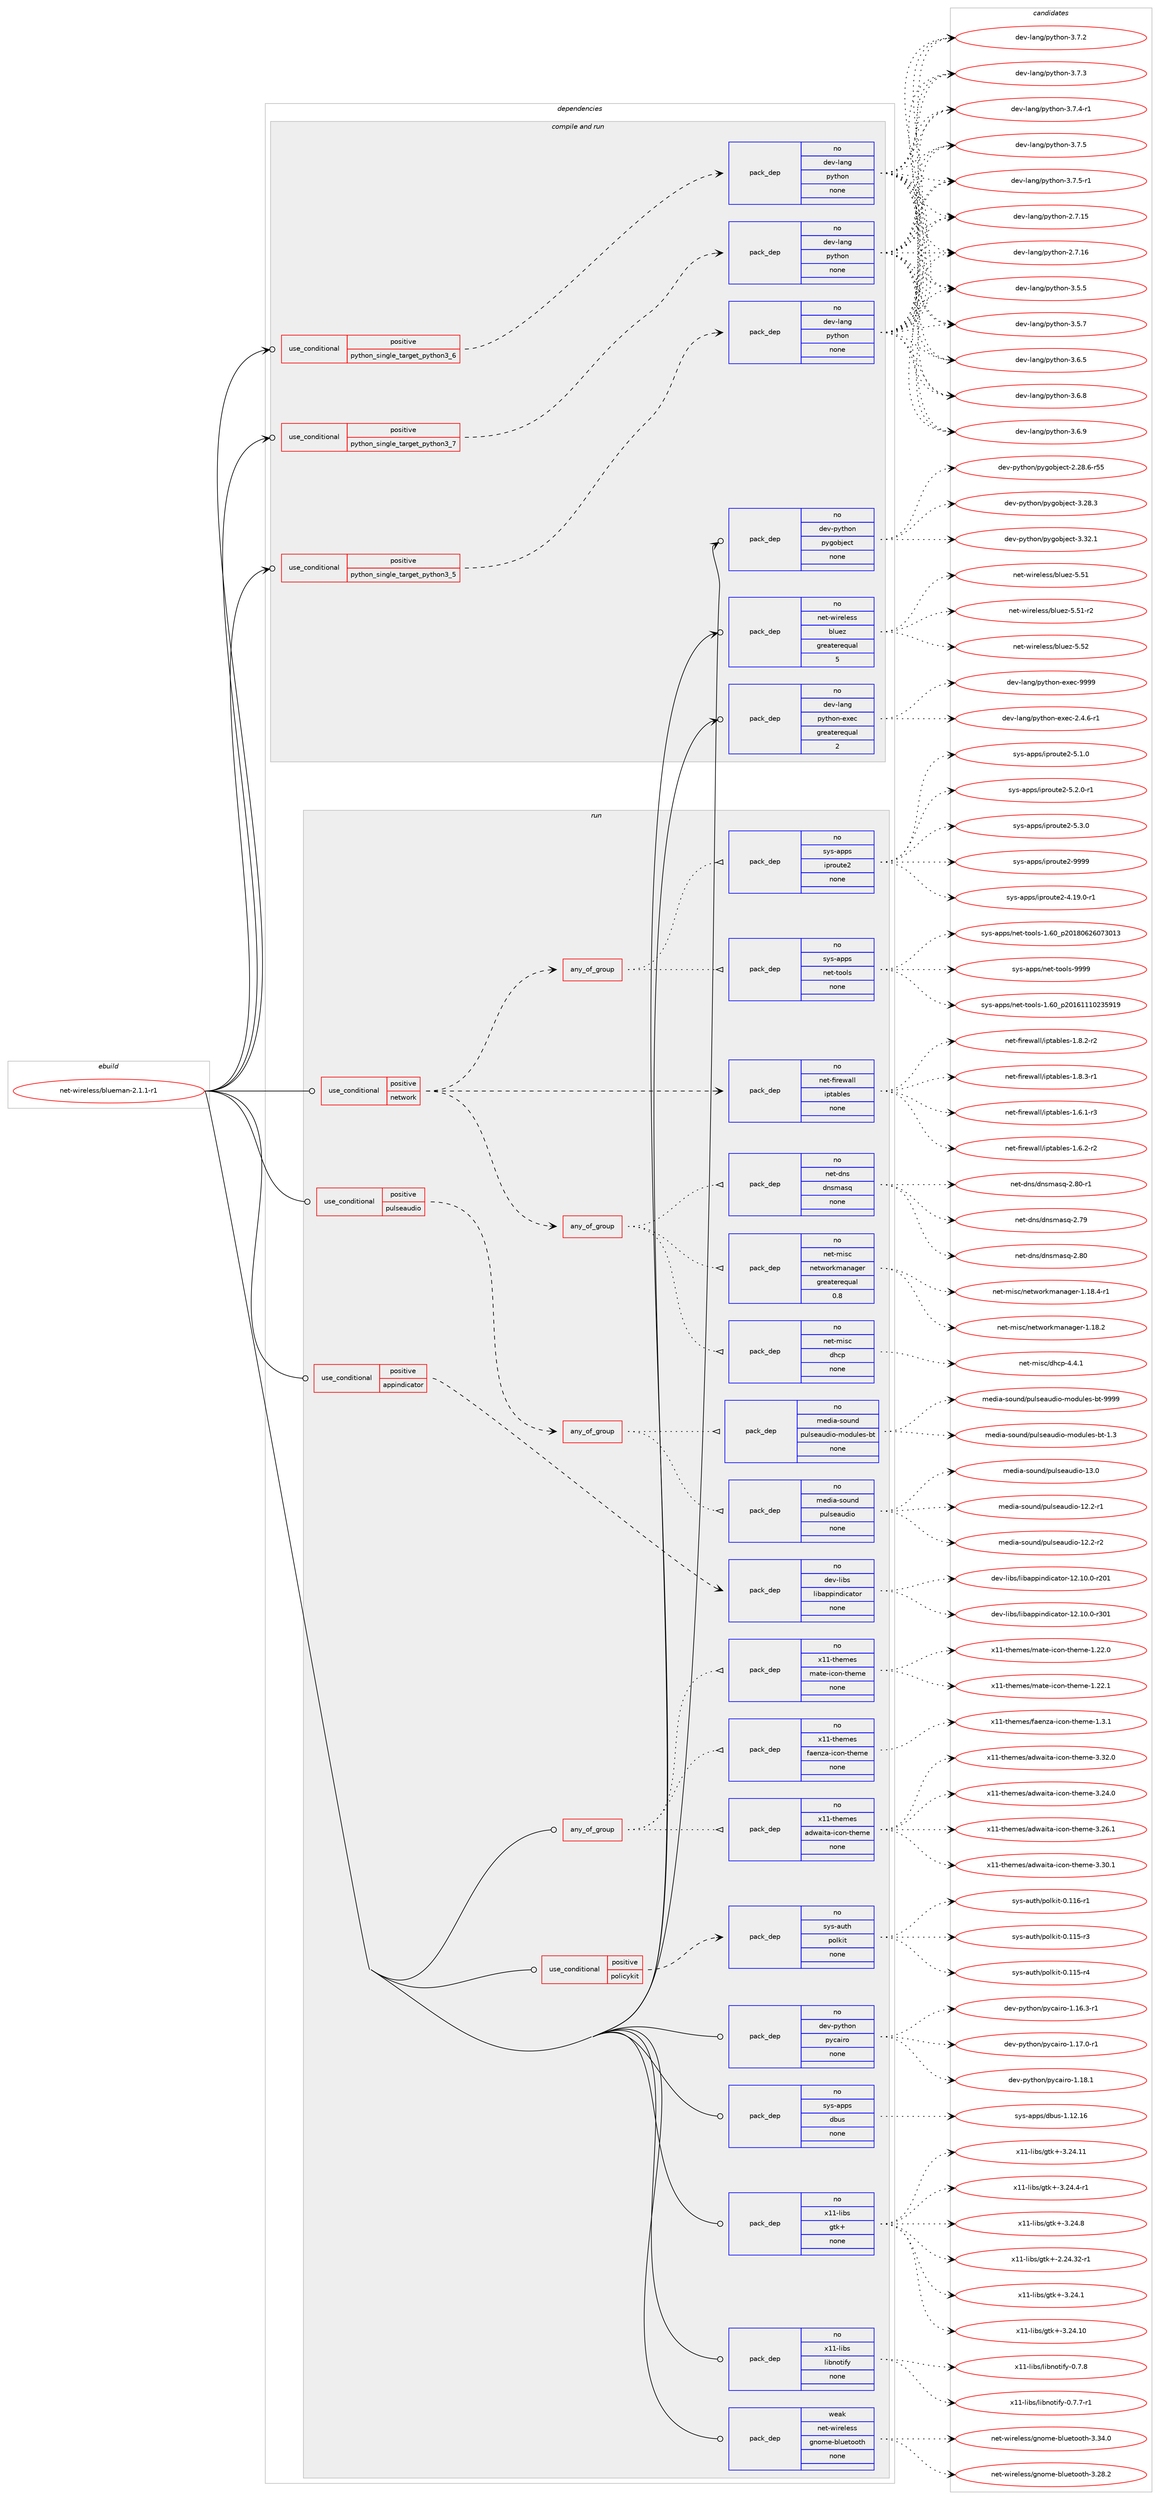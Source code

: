 digraph prolog {

# *************
# Graph options
# *************

newrank=true;
concentrate=true;
compound=true;
graph [rankdir=LR,fontname=Helvetica,fontsize=10,ranksep=1.5];#, ranksep=2.5, nodesep=0.2];
edge  [arrowhead=vee];
node  [fontname=Helvetica,fontsize=10];

# **********
# The ebuild
# **********

subgraph cluster_leftcol {
color=gray;
rank=same;
label=<<i>ebuild</i>>;
id [label="net-wireless/blueman-2.1.1-r1", color=red, width=4, href="../net-wireless/blueman-2.1.1-r1.svg"];
}

# ****************
# The dependencies
# ****************

subgraph cluster_midcol {
color=gray;
label=<<i>dependencies</i>>;
subgraph cluster_compile {
fillcolor="#eeeeee";
style=filled;
label=<<i>compile</i>>;
}
subgraph cluster_compileandrun {
fillcolor="#eeeeee";
style=filled;
label=<<i>compile and run</i>>;
subgraph cond205805 {
dependency843778 [label=<<TABLE BORDER="0" CELLBORDER="1" CELLSPACING="0" CELLPADDING="4"><TR><TD ROWSPAN="3" CELLPADDING="10">use_conditional</TD></TR><TR><TD>positive</TD></TR><TR><TD>python_single_target_python3_5</TD></TR></TABLE>>, shape=none, color=red];
subgraph pack623075 {
dependency843779 [label=<<TABLE BORDER="0" CELLBORDER="1" CELLSPACING="0" CELLPADDING="4" WIDTH="220"><TR><TD ROWSPAN="6" CELLPADDING="30">pack_dep</TD></TR><TR><TD WIDTH="110">no</TD></TR><TR><TD>dev-lang</TD></TR><TR><TD>python</TD></TR><TR><TD>none</TD></TR><TR><TD></TD></TR></TABLE>>, shape=none, color=blue];
}
dependency843778:e -> dependency843779:w [weight=20,style="dashed",arrowhead="vee"];
}
id:e -> dependency843778:w [weight=20,style="solid",arrowhead="odotvee"];
subgraph cond205806 {
dependency843780 [label=<<TABLE BORDER="0" CELLBORDER="1" CELLSPACING="0" CELLPADDING="4"><TR><TD ROWSPAN="3" CELLPADDING="10">use_conditional</TD></TR><TR><TD>positive</TD></TR><TR><TD>python_single_target_python3_6</TD></TR></TABLE>>, shape=none, color=red];
subgraph pack623076 {
dependency843781 [label=<<TABLE BORDER="0" CELLBORDER="1" CELLSPACING="0" CELLPADDING="4" WIDTH="220"><TR><TD ROWSPAN="6" CELLPADDING="30">pack_dep</TD></TR><TR><TD WIDTH="110">no</TD></TR><TR><TD>dev-lang</TD></TR><TR><TD>python</TD></TR><TR><TD>none</TD></TR><TR><TD></TD></TR></TABLE>>, shape=none, color=blue];
}
dependency843780:e -> dependency843781:w [weight=20,style="dashed",arrowhead="vee"];
}
id:e -> dependency843780:w [weight=20,style="solid",arrowhead="odotvee"];
subgraph cond205807 {
dependency843782 [label=<<TABLE BORDER="0" CELLBORDER="1" CELLSPACING="0" CELLPADDING="4"><TR><TD ROWSPAN="3" CELLPADDING="10">use_conditional</TD></TR><TR><TD>positive</TD></TR><TR><TD>python_single_target_python3_7</TD></TR></TABLE>>, shape=none, color=red];
subgraph pack623077 {
dependency843783 [label=<<TABLE BORDER="0" CELLBORDER="1" CELLSPACING="0" CELLPADDING="4" WIDTH="220"><TR><TD ROWSPAN="6" CELLPADDING="30">pack_dep</TD></TR><TR><TD WIDTH="110">no</TD></TR><TR><TD>dev-lang</TD></TR><TR><TD>python</TD></TR><TR><TD>none</TD></TR><TR><TD></TD></TR></TABLE>>, shape=none, color=blue];
}
dependency843782:e -> dependency843783:w [weight=20,style="dashed",arrowhead="vee"];
}
id:e -> dependency843782:w [weight=20,style="solid",arrowhead="odotvee"];
subgraph pack623078 {
dependency843784 [label=<<TABLE BORDER="0" CELLBORDER="1" CELLSPACING="0" CELLPADDING="4" WIDTH="220"><TR><TD ROWSPAN="6" CELLPADDING="30">pack_dep</TD></TR><TR><TD WIDTH="110">no</TD></TR><TR><TD>dev-lang</TD></TR><TR><TD>python-exec</TD></TR><TR><TD>greaterequal</TD></TR><TR><TD>2</TD></TR></TABLE>>, shape=none, color=blue];
}
id:e -> dependency843784:w [weight=20,style="solid",arrowhead="odotvee"];
subgraph pack623079 {
dependency843785 [label=<<TABLE BORDER="0" CELLBORDER="1" CELLSPACING="0" CELLPADDING="4" WIDTH="220"><TR><TD ROWSPAN="6" CELLPADDING="30">pack_dep</TD></TR><TR><TD WIDTH="110">no</TD></TR><TR><TD>dev-python</TD></TR><TR><TD>pygobject</TD></TR><TR><TD>none</TD></TR><TR><TD></TD></TR></TABLE>>, shape=none, color=blue];
}
id:e -> dependency843785:w [weight=20,style="solid",arrowhead="odotvee"];
subgraph pack623080 {
dependency843786 [label=<<TABLE BORDER="0" CELLBORDER="1" CELLSPACING="0" CELLPADDING="4" WIDTH="220"><TR><TD ROWSPAN="6" CELLPADDING="30">pack_dep</TD></TR><TR><TD WIDTH="110">no</TD></TR><TR><TD>net-wireless</TD></TR><TR><TD>bluez</TD></TR><TR><TD>greaterequal</TD></TR><TR><TD>5</TD></TR></TABLE>>, shape=none, color=blue];
}
id:e -> dependency843786:w [weight=20,style="solid",arrowhead="odotvee"];
}
subgraph cluster_run {
fillcolor="#eeeeee";
style=filled;
label=<<i>run</i>>;
subgraph any14396 {
dependency843787 [label=<<TABLE BORDER="0" CELLBORDER="1" CELLSPACING="0" CELLPADDING="4"><TR><TD CELLPADDING="10">any_of_group</TD></TR></TABLE>>, shape=none, color=red];subgraph pack623081 {
dependency843788 [label=<<TABLE BORDER="0" CELLBORDER="1" CELLSPACING="0" CELLPADDING="4" WIDTH="220"><TR><TD ROWSPAN="6" CELLPADDING="30">pack_dep</TD></TR><TR><TD WIDTH="110">no</TD></TR><TR><TD>x11-themes</TD></TR><TR><TD>adwaita-icon-theme</TD></TR><TR><TD>none</TD></TR><TR><TD></TD></TR></TABLE>>, shape=none, color=blue];
}
dependency843787:e -> dependency843788:w [weight=20,style="dotted",arrowhead="oinv"];
subgraph pack623082 {
dependency843789 [label=<<TABLE BORDER="0" CELLBORDER="1" CELLSPACING="0" CELLPADDING="4" WIDTH="220"><TR><TD ROWSPAN="6" CELLPADDING="30">pack_dep</TD></TR><TR><TD WIDTH="110">no</TD></TR><TR><TD>x11-themes</TD></TR><TR><TD>faenza-icon-theme</TD></TR><TR><TD>none</TD></TR><TR><TD></TD></TR></TABLE>>, shape=none, color=blue];
}
dependency843787:e -> dependency843789:w [weight=20,style="dotted",arrowhead="oinv"];
subgraph pack623083 {
dependency843790 [label=<<TABLE BORDER="0" CELLBORDER="1" CELLSPACING="0" CELLPADDING="4" WIDTH="220"><TR><TD ROWSPAN="6" CELLPADDING="30">pack_dep</TD></TR><TR><TD WIDTH="110">no</TD></TR><TR><TD>x11-themes</TD></TR><TR><TD>mate-icon-theme</TD></TR><TR><TD>none</TD></TR><TR><TD></TD></TR></TABLE>>, shape=none, color=blue];
}
dependency843787:e -> dependency843790:w [weight=20,style="dotted",arrowhead="oinv"];
}
id:e -> dependency843787:w [weight=20,style="solid",arrowhead="odot"];
subgraph cond205808 {
dependency843791 [label=<<TABLE BORDER="0" CELLBORDER="1" CELLSPACING="0" CELLPADDING="4"><TR><TD ROWSPAN="3" CELLPADDING="10">use_conditional</TD></TR><TR><TD>positive</TD></TR><TR><TD>appindicator</TD></TR></TABLE>>, shape=none, color=red];
subgraph pack623084 {
dependency843792 [label=<<TABLE BORDER="0" CELLBORDER="1" CELLSPACING="0" CELLPADDING="4" WIDTH="220"><TR><TD ROWSPAN="6" CELLPADDING="30">pack_dep</TD></TR><TR><TD WIDTH="110">no</TD></TR><TR><TD>dev-libs</TD></TR><TR><TD>libappindicator</TD></TR><TR><TD>none</TD></TR><TR><TD></TD></TR></TABLE>>, shape=none, color=blue];
}
dependency843791:e -> dependency843792:w [weight=20,style="dashed",arrowhead="vee"];
}
id:e -> dependency843791:w [weight=20,style="solid",arrowhead="odot"];
subgraph cond205809 {
dependency843793 [label=<<TABLE BORDER="0" CELLBORDER="1" CELLSPACING="0" CELLPADDING="4"><TR><TD ROWSPAN="3" CELLPADDING="10">use_conditional</TD></TR><TR><TD>positive</TD></TR><TR><TD>network</TD></TR></TABLE>>, shape=none, color=red];
subgraph pack623085 {
dependency843794 [label=<<TABLE BORDER="0" CELLBORDER="1" CELLSPACING="0" CELLPADDING="4" WIDTH="220"><TR><TD ROWSPAN="6" CELLPADDING="30">pack_dep</TD></TR><TR><TD WIDTH="110">no</TD></TR><TR><TD>net-firewall</TD></TR><TR><TD>iptables</TD></TR><TR><TD>none</TD></TR><TR><TD></TD></TR></TABLE>>, shape=none, color=blue];
}
dependency843793:e -> dependency843794:w [weight=20,style="dashed",arrowhead="vee"];
subgraph any14397 {
dependency843795 [label=<<TABLE BORDER="0" CELLBORDER="1" CELLSPACING="0" CELLPADDING="4"><TR><TD CELLPADDING="10">any_of_group</TD></TR></TABLE>>, shape=none, color=red];subgraph pack623086 {
dependency843796 [label=<<TABLE BORDER="0" CELLBORDER="1" CELLSPACING="0" CELLPADDING="4" WIDTH="220"><TR><TD ROWSPAN="6" CELLPADDING="30">pack_dep</TD></TR><TR><TD WIDTH="110">no</TD></TR><TR><TD>sys-apps</TD></TR><TR><TD>net-tools</TD></TR><TR><TD>none</TD></TR><TR><TD></TD></TR></TABLE>>, shape=none, color=blue];
}
dependency843795:e -> dependency843796:w [weight=20,style="dotted",arrowhead="oinv"];
subgraph pack623087 {
dependency843797 [label=<<TABLE BORDER="0" CELLBORDER="1" CELLSPACING="0" CELLPADDING="4" WIDTH="220"><TR><TD ROWSPAN="6" CELLPADDING="30">pack_dep</TD></TR><TR><TD WIDTH="110">no</TD></TR><TR><TD>sys-apps</TD></TR><TR><TD>iproute2</TD></TR><TR><TD>none</TD></TR><TR><TD></TD></TR></TABLE>>, shape=none, color=blue];
}
dependency843795:e -> dependency843797:w [weight=20,style="dotted",arrowhead="oinv"];
}
dependency843793:e -> dependency843795:w [weight=20,style="dashed",arrowhead="vee"];
subgraph any14398 {
dependency843798 [label=<<TABLE BORDER="0" CELLBORDER="1" CELLSPACING="0" CELLPADDING="4"><TR><TD CELLPADDING="10">any_of_group</TD></TR></TABLE>>, shape=none, color=red];subgraph pack623088 {
dependency843799 [label=<<TABLE BORDER="0" CELLBORDER="1" CELLSPACING="0" CELLPADDING="4" WIDTH="220"><TR><TD ROWSPAN="6" CELLPADDING="30">pack_dep</TD></TR><TR><TD WIDTH="110">no</TD></TR><TR><TD>net-dns</TD></TR><TR><TD>dnsmasq</TD></TR><TR><TD>none</TD></TR><TR><TD></TD></TR></TABLE>>, shape=none, color=blue];
}
dependency843798:e -> dependency843799:w [weight=20,style="dotted",arrowhead="oinv"];
subgraph pack623089 {
dependency843800 [label=<<TABLE BORDER="0" CELLBORDER="1" CELLSPACING="0" CELLPADDING="4" WIDTH="220"><TR><TD ROWSPAN="6" CELLPADDING="30">pack_dep</TD></TR><TR><TD WIDTH="110">no</TD></TR><TR><TD>net-misc</TD></TR><TR><TD>dhcp</TD></TR><TR><TD>none</TD></TR><TR><TD></TD></TR></TABLE>>, shape=none, color=blue];
}
dependency843798:e -> dependency843800:w [weight=20,style="dotted",arrowhead="oinv"];
subgraph pack623090 {
dependency843801 [label=<<TABLE BORDER="0" CELLBORDER="1" CELLSPACING="0" CELLPADDING="4" WIDTH="220"><TR><TD ROWSPAN="6" CELLPADDING="30">pack_dep</TD></TR><TR><TD WIDTH="110">no</TD></TR><TR><TD>net-misc</TD></TR><TR><TD>networkmanager</TD></TR><TR><TD>greaterequal</TD></TR><TR><TD>0.8</TD></TR></TABLE>>, shape=none, color=blue];
}
dependency843798:e -> dependency843801:w [weight=20,style="dotted",arrowhead="oinv"];
}
dependency843793:e -> dependency843798:w [weight=20,style="dashed",arrowhead="vee"];
}
id:e -> dependency843793:w [weight=20,style="solid",arrowhead="odot"];
subgraph cond205810 {
dependency843802 [label=<<TABLE BORDER="0" CELLBORDER="1" CELLSPACING="0" CELLPADDING="4"><TR><TD ROWSPAN="3" CELLPADDING="10">use_conditional</TD></TR><TR><TD>positive</TD></TR><TR><TD>policykit</TD></TR></TABLE>>, shape=none, color=red];
subgraph pack623091 {
dependency843803 [label=<<TABLE BORDER="0" CELLBORDER="1" CELLSPACING="0" CELLPADDING="4" WIDTH="220"><TR><TD ROWSPAN="6" CELLPADDING="30">pack_dep</TD></TR><TR><TD WIDTH="110">no</TD></TR><TR><TD>sys-auth</TD></TR><TR><TD>polkit</TD></TR><TR><TD>none</TD></TR><TR><TD></TD></TR></TABLE>>, shape=none, color=blue];
}
dependency843802:e -> dependency843803:w [weight=20,style="dashed",arrowhead="vee"];
}
id:e -> dependency843802:w [weight=20,style="solid",arrowhead="odot"];
subgraph cond205811 {
dependency843804 [label=<<TABLE BORDER="0" CELLBORDER="1" CELLSPACING="0" CELLPADDING="4"><TR><TD ROWSPAN="3" CELLPADDING="10">use_conditional</TD></TR><TR><TD>positive</TD></TR><TR><TD>pulseaudio</TD></TR></TABLE>>, shape=none, color=red];
subgraph any14399 {
dependency843805 [label=<<TABLE BORDER="0" CELLBORDER="1" CELLSPACING="0" CELLPADDING="4"><TR><TD CELLPADDING="10">any_of_group</TD></TR></TABLE>>, shape=none, color=red];subgraph pack623092 {
dependency843806 [label=<<TABLE BORDER="0" CELLBORDER="1" CELLSPACING="0" CELLPADDING="4" WIDTH="220"><TR><TD ROWSPAN="6" CELLPADDING="30">pack_dep</TD></TR><TR><TD WIDTH="110">no</TD></TR><TR><TD>media-sound</TD></TR><TR><TD>pulseaudio</TD></TR><TR><TD>none</TD></TR><TR><TD></TD></TR></TABLE>>, shape=none, color=blue];
}
dependency843805:e -> dependency843806:w [weight=20,style="dotted",arrowhead="oinv"];
subgraph pack623093 {
dependency843807 [label=<<TABLE BORDER="0" CELLBORDER="1" CELLSPACING="0" CELLPADDING="4" WIDTH="220"><TR><TD ROWSPAN="6" CELLPADDING="30">pack_dep</TD></TR><TR><TD WIDTH="110">no</TD></TR><TR><TD>media-sound</TD></TR><TR><TD>pulseaudio-modules-bt</TD></TR><TR><TD>none</TD></TR><TR><TD></TD></TR></TABLE>>, shape=none, color=blue];
}
dependency843805:e -> dependency843807:w [weight=20,style="dotted",arrowhead="oinv"];
}
dependency843804:e -> dependency843805:w [weight=20,style="dashed",arrowhead="vee"];
}
id:e -> dependency843804:w [weight=20,style="solid",arrowhead="odot"];
subgraph pack623094 {
dependency843808 [label=<<TABLE BORDER="0" CELLBORDER="1" CELLSPACING="0" CELLPADDING="4" WIDTH="220"><TR><TD ROWSPAN="6" CELLPADDING="30">pack_dep</TD></TR><TR><TD WIDTH="110">no</TD></TR><TR><TD>dev-python</TD></TR><TR><TD>pycairo</TD></TR><TR><TD>none</TD></TR><TR><TD></TD></TR></TABLE>>, shape=none, color=blue];
}
id:e -> dependency843808:w [weight=20,style="solid",arrowhead="odot"];
subgraph pack623095 {
dependency843809 [label=<<TABLE BORDER="0" CELLBORDER="1" CELLSPACING="0" CELLPADDING="4" WIDTH="220"><TR><TD ROWSPAN="6" CELLPADDING="30">pack_dep</TD></TR><TR><TD WIDTH="110">no</TD></TR><TR><TD>sys-apps</TD></TR><TR><TD>dbus</TD></TR><TR><TD>none</TD></TR><TR><TD></TD></TR></TABLE>>, shape=none, color=blue];
}
id:e -> dependency843809:w [weight=20,style="solid",arrowhead="odot"];
subgraph pack623096 {
dependency843810 [label=<<TABLE BORDER="0" CELLBORDER="1" CELLSPACING="0" CELLPADDING="4" WIDTH="220"><TR><TD ROWSPAN="6" CELLPADDING="30">pack_dep</TD></TR><TR><TD WIDTH="110">no</TD></TR><TR><TD>x11-libs</TD></TR><TR><TD>gtk+</TD></TR><TR><TD>none</TD></TR><TR><TD></TD></TR></TABLE>>, shape=none, color=blue];
}
id:e -> dependency843810:w [weight=20,style="solid",arrowhead="odot"];
subgraph pack623097 {
dependency843811 [label=<<TABLE BORDER="0" CELLBORDER="1" CELLSPACING="0" CELLPADDING="4" WIDTH="220"><TR><TD ROWSPAN="6" CELLPADDING="30">pack_dep</TD></TR><TR><TD WIDTH="110">no</TD></TR><TR><TD>x11-libs</TD></TR><TR><TD>libnotify</TD></TR><TR><TD>none</TD></TR><TR><TD></TD></TR></TABLE>>, shape=none, color=blue];
}
id:e -> dependency843811:w [weight=20,style="solid",arrowhead="odot"];
subgraph pack623098 {
dependency843812 [label=<<TABLE BORDER="0" CELLBORDER="1" CELLSPACING="0" CELLPADDING="4" WIDTH="220"><TR><TD ROWSPAN="6" CELLPADDING="30">pack_dep</TD></TR><TR><TD WIDTH="110">weak</TD></TR><TR><TD>net-wireless</TD></TR><TR><TD>gnome-bluetooth</TD></TR><TR><TD>none</TD></TR><TR><TD></TD></TR></TABLE>>, shape=none, color=blue];
}
id:e -> dependency843812:w [weight=20,style="solid",arrowhead="odot"];
}
}

# **************
# The candidates
# **************

subgraph cluster_choices {
rank=same;
color=gray;
label=<<i>candidates</i>>;

subgraph choice623075 {
color=black;
nodesep=1;
choice10010111845108971101034711212111610411111045504655464953 [label="dev-lang/python-2.7.15", color=red, width=4,href="../dev-lang/python-2.7.15.svg"];
choice10010111845108971101034711212111610411111045504655464954 [label="dev-lang/python-2.7.16", color=red, width=4,href="../dev-lang/python-2.7.16.svg"];
choice100101118451089711010347112121116104111110455146534653 [label="dev-lang/python-3.5.5", color=red, width=4,href="../dev-lang/python-3.5.5.svg"];
choice100101118451089711010347112121116104111110455146534655 [label="dev-lang/python-3.5.7", color=red, width=4,href="../dev-lang/python-3.5.7.svg"];
choice100101118451089711010347112121116104111110455146544653 [label="dev-lang/python-3.6.5", color=red, width=4,href="../dev-lang/python-3.6.5.svg"];
choice100101118451089711010347112121116104111110455146544656 [label="dev-lang/python-3.6.8", color=red, width=4,href="../dev-lang/python-3.6.8.svg"];
choice100101118451089711010347112121116104111110455146544657 [label="dev-lang/python-3.6.9", color=red, width=4,href="../dev-lang/python-3.6.9.svg"];
choice100101118451089711010347112121116104111110455146554650 [label="dev-lang/python-3.7.2", color=red, width=4,href="../dev-lang/python-3.7.2.svg"];
choice100101118451089711010347112121116104111110455146554651 [label="dev-lang/python-3.7.3", color=red, width=4,href="../dev-lang/python-3.7.3.svg"];
choice1001011184510897110103471121211161041111104551465546524511449 [label="dev-lang/python-3.7.4-r1", color=red, width=4,href="../dev-lang/python-3.7.4-r1.svg"];
choice100101118451089711010347112121116104111110455146554653 [label="dev-lang/python-3.7.5", color=red, width=4,href="../dev-lang/python-3.7.5.svg"];
choice1001011184510897110103471121211161041111104551465546534511449 [label="dev-lang/python-3.7.5-r1", color=red, width=4,href="../dev-lang/python-3.7.5-r1.svg"];
dependency843779:e -> choice10010111845108971101034711212111610411111045504655464953:w [style=dotted,weight="100"];
dependency843779:e -> choice10010111845108971101034711212111610411111045504655464954:w [style=dotted,weight="100"];
dependency843779:e -> choice100101118451089711010347112121116104111110455146534653:w [style=dotted,weight="100"];
dependency843779:e -> choice100101118451089711010347112121116104111110455146534655:w [style=dotted,weight="100"];
dependency843779:e -> choice100101118451089711010347112121116104111110455146544653:w [style=dotted,weight="100"];
dependency843779:e -> choice100101118451089711010347112121116104111110455146544656:w [style=dotted,weight="100"];
dependency843779:e -> choice100101118451089711010347112121116104111110455146544657:w [style=dotted,weight="100"];
dependency843779:e -> choice100101118451089711010347112121116104111110455146554650:w [style=dotted,weight="100"];
dependency843779:e -> choice100101118451089711010347112121116104111110455146554651:w [style=dotted,weight="100"];
dependency843779:e -> choice1001011184510897110103471121211161041111104551465546524511449:w [style=dotted,weight="100"];
dependency843779:e -> choice100101118451089711010347112121116104111110455146554653:w [style=dotted,weight="100"];
dependency843779:e -> choice1001011184510897110103471121211161041111104551465546534511449:w [style=dotted,weight="100"];
}
subgraph choice623076 {
color=black;
nodesep=1;
choice10010111845108971101034711212111610411111045504655464953 [label="dev-lang/python-2.7.15", color=red, width=4,href="../dev-lang/python-2.7.15.svg"];
choice10010111845108971101034711212111610411111045504655464954 [label="dev-lang/python-2.7.16", color=red, width=4,href="../dev-lang/python-2.7.16.svg"];
choice100101118451089711010347112121116104111110455146534653 [label="dev-lang/python-3.5.5", color=red, width=4,href="../dev-lang/python-3.5.5.svg"];
choice100101118451089711010347112121116104111110455146534655 [label="dev-lang/python-3.5.7", color=red, width=4,href="../dev-lang/python-3.5.7.svg"];
choice100101118451089711010347112121116104111110455146544653 [label="dev-lang/python-3.6.5", color=red, width=4,href="../dev-lang/python-3.6.5.svg"];
choice100101118451089711010347112121116104111110455146544656 [label="dev-lang/python-3.6.8", color=red, width=4,href="../dev-lang/python-3.6.8.svg"];
choice100101118451089711010347112121116104111110455146544657 [label="dev-lang/python-3.6.9", color=red, width=4,href="../dev-lang/python-3.6.9.svg"];
choice100101118451089711010347112121116104111110455146554650 [label="dev-lang/python-3.7.2", color=red, width=4,href="../dev-lang/python-3.7.2.svg"];
choice100101118451089711010347112121116104111110455146554651 [label="dev-lang/python-3.7.3", color=red, width=4,href="../dev-lang/python-3.7.3.svg"];
choice1001011184510897110103471121211161041111104551465546524511449 [label="dev-lang/python-3.7.4-r1", color=red, width=4,href="../dev-lang/python-3.7.4-r1.svg"];
choice100101118451089711010347112121116104111110455146554653 [label="dev-lang/python-3.7.5", color=red, width=4,href="../dev-lang/python-3.7.5.svg"];
choice1001011184510897110103471121211161041111104551465546534511449 [label="dev-lang/python-3.7.5-r1", color=red, width=4,href="../dev-lang/python-3.7.5-r1.svg"];
dependency843781:e -> choice10010111845108971101034711212111610411111045504655464953:w [style=dotted,weight="100"];
dependency843781:e -> choice10010111845108971101034711212111610411111045504655464954:w [style=dotted,weight="100"];
dependency843781:e -> choice100101118451089711010347112121116104111110455146534653:w [style=dotted,weight="100"];
dependency843781:e -> choice100101118451089711010347112121116104111110455146534655:w [style=dotted,weight="100"];
dependency843781:e -> choice100101118451089711010347112121116104111110455146544653:w [style=dotted,weight="100"];
dependency843781:e -> choice100101118451089711010347112121116104111110455146544656:w [style=dotted,weight="100"];
dependency843781:e -> choice100101118451089711010347112121116104111110455146544657:w [style=dotted,weight="100"];
dependency843781:e -> choice100101118451089711010347112121116104111110455146554650:w [style=dotted,weight="100"];
dependency843781:e -> choice100101118451089711010347112121116104111110455146554651:w [style=dotted,weight="100"];
dependency843781:e -> choice1001011184510897110103471121211161041111104551465546524511449:w [style=dotted,weight="100"];
dependency843781:e -> choice100101118451089711010347112121116104111110455146554653:w [style=dotted,weight="100"];
dependency843781:e -> choice1001011184510897110103471121211161041111104551465546534511449:w [style=dotted,weight="100"];
}
subgraph choice623077 {
color=black;
nodesep=1;
choice10010111845108971101034711212111610411111045504655464953 [label="dev-lang/python-2.7.15", color=red, width=4,href="../dev-lang/python-2.7.15.svg"];
choice10010111845108971101034711212111610411111045504655464954 [label="dev-lang/python-2.7.16", color=red, width=4,href="../dev-lang/python-2.7.16.svg"];
choice100101118451089711010347112121116104111110455146534653 [label="dev-lang/python-3.5.5", color=red, width=4,href="../dev-lang/python-3.5.5.svg"];
choice100101118451089711010347112121116104111110455146534655 [label="dev-lang/python-3.5.7", color=red, width=4,href="../dev-lang/python-3.5.7.svg"];
choice100101118451089711010347112121116104111110455146544653 [label="dev-lang/python-3.6.5", color=red, width=4,href="../dev-lang/python-3.6.5.svg"];
choice100101118451089711010347112121116104111110455146544656 [label="dev-lang/python-3.6.8", color=red, width=4,href="../dev-lang/python-3.6.8.svg"];
choice100101118451089711010347112121116104111110455146544657 [label="dev-lang/python-3.6.9", color=red, width=4,href="../dev-lang/python-3.6.9.svg"];
choice100101118451089711010347112121116104111110455146554650 [label="dev-lang/python-3.7.2", color=red, width=4,href="../dev-lang/python-3.7.2.svg"];
choice100101118451089711010347112121116104111110455146554651 [label="dev-lang/python-3.7.3", color=red, width=4,href="../dev-lang/python-3.7.3.svg"];
choice1001011184510897110103471121211161041111104551465546524511449 [label="dev-lang/python-3.7.4-r1", color=red, width=4,href="../dev-lang/python-3.7.4-r1.svg"];
choice100101118451089711010347112121116104111110455146554653 [label="dev-lang/python-3.7.5", color=red, width=4,href="../dev-lang/python-3.7.5.svg"];
choice1001011184510897110103471121211161041111104551465546534511449 [label="dev-lang/python-3.7.5-r1", color=red, width=4,href="../dev-lang/python-3.7.5-r1.svg"];
dependency843783:e -> choice10010111845108971101034711212111610411111045504655464953:w [style=dotted,weight="100"];
dependency843783:e -> choice10010111845108971101034711212111610411111045504655464954:w [style=dotted,weight="100"];
dependency843783:e -> choice100101118451089711010347112121116104111110455146534653:w [style=dotted,weight="100"];
dependency843783:e -> choice100101118451089711010347112121116104111110455146534655:w [style=dotted,weight="100"];
dependency843783:e -> choice100101118451089711010347112121116104111110455146544653:w [style=dotted,weight="100"];
dependency843783:e -> choice100101118451089711010347112121116104111110455146544656:w [style=dotted,weight="100"];
dependency843783:e -> choice100101118451089711010347112121116104111110455146544657:w [style=dotted,weight="100"];
dependency843783:e -> choice100101118451089711010347112121116104111110455146554650:w [style=dotted,weight="100"];
dependency843783:e -> choice100101118451089711010347112121116104111110455146554651:w [style=dotted,weight="100"];
dependency843783:e -> choice1001011184510897110103471121211161041111104551465546524511449:w [style=dotted,weight="100"];
dependency843783:e -> choice100101118451089711010347112121116104111110455146554653:w [style=dotted,weight="100"];
dependency843783:e -> choice1001011184510897110103471121211161041111104551465546534511449:w [style=dotted,weight="100"];
}
subgraph choice623078 {
color=black;
nodesep=1;
choice10010111845108971101034711212111610411111045101120101994550465246544511449 [label="dev-lang/python-exec-2.4.6-r1", color=red, width=4,href="../dev-lang/python-exec-2.4.6-r1.svg"];
choice10010111845108971101034711212111610411111045101120101994557575757 [label="dev-lang/python-exec-9999", color=red, width=4,href="../dev-lang/python-exec-9999.svg"];
dependency843784:e -> choice10010111845108971101034711212111610411111045101120101994550465246544511449:w [style=dotted,weight="100"];
dependency843784:e -> choice10010111845108971101034711212111610411111045101120101994557575757:w [style=dotted,weight="100"];
}
subgraph choice623079 {
color=black;
nodesep=1;
choice1001011184511212111610411111047112121103111981061019911645504650564654451145353 [label="dev-python/pygobject-2.28.6-r55", color=red, width=4,href="../dev-python/pygobject-2.28.6-r55.svg"];
choice1001011184511212111610411111047112121103111981061019911645514650564651 [label="dev-python/pygobject-3.28.3", color=red, width=4,href="../dev-python/pygobject-3.28.3.svg"];
choice1001011184511212111610411111047112121103111981061019911645514651504649 [label="dev-python/pygobject-3.32.1", color=red, width=4,href="../dev-python/pygobject-3.32.1.svg"];
dependency843785:e -> choice1001011184511212111610411111047112121103111981061019911645504650564654451145353:w [style=dotted,weight="100"];
dependency843785:e -> choice1001011184511212111610411111047112121103111981061019911645514650564651:w [style=dotted,weight="100"];
dependency843785:e -> choice1001011184511212111610411111047112121103111981061019911645514651504649:w [style=dotted,weight="100"];
}
subgraph choice623080 {
color=black;
nodesep=1;
choice1101011164511910511410110810111511547981081171011224553465349 [label="net-wireless/bluez-5.51", color=red, width=4,href="../net-wireless/bluez-5.51.svg"];
choice11010111645119105114101108101115115479810811710112245534653494511450 [label="net-wireless/bluez-5.51-r2", color=red, width=4,href="../net-wireless/bluez-5.51-r2.svg"];
choice1101011164511910511410110810111511547981081171011224553465350 [label="net-wireless/bluez-5.52", color=red, width=4,href="../net-wireless/bluez-5.52.svg"];
dependency843786:e -> choice1101011164511910511410110810111511547981081171011224553465349:w [style=dotted,weight="100"];
dependency843786:e -> choice11010111645119105114101108101115115479810811710112245534653494511450:w [style=dotted,weight="100"];
dependency843786:e -> choice1101011164511910511410110810111511547981081171011224553465350:w [style=dotted,weight="100"];
}
subgraph choice623081 {
color=black;
nodesep=1;
choice1204949451161041011091011154797100119971051169745105991111104511610410110910145514650524648 [label="x11-themes/adwaita-icon-theme-3.24.0", color=red, width=4,href="../x11-themes/adwaita-icon-theme-3.24.0.svg"];
choice1204949451161041011091011154797100119971051169745105991111104511610410110910145514650544649 [label="x11-themes/adwaita-icon-theme-3.26.1", color=red, width=4,href="../x11-themes/adwaita-icon-theme-3.26.1.svg"];
choice1204949451161041011091011154797100119971051169745105991111104511610410110910145514651484649 [label="x11-themes/adwaita-icon-theme-3.30.1", color=red, width=4,href="../x11-themes/adwaita-icon-theme-3.30.1.svg"];
choice1204949451161041011091011154797100119971051169745105991111104511610410110910145514651504648 [label="x11-themes/adwaita-icon-theme-3.32.0", color=red, width=4,href="../x11-themes/adwaita-icon-theme-3.32.0.svg"];
dependency843788:e -> choice1204949451161041011091011154797100119971051169745105991111104511610410110910145514650524648:w [style=dotted,weight="100"];
dependency843788:e -> choice1204949451161041011091011154797100119971051169745105991111104511610410110910145514650544649:w [style=dotted,weight="100"];
dependency843788:e -> choice1204949451161041011091011154797100119971051169745105991111104511610410110910145514651484649:w [style=dotted,weight="100"];
dependency843788:e -> choice1204949451161041011091011154797100119971051169745105991111104511610410110910145514651504648:w [style=dotted,weight="100"];
}
subgraph choice623082 {
color=black;
nodesep=1;
choice120494945116104101109101115471029710111012297451059911111045116104101109101454946514649 [label="x11-themes/faenza-icon-theme-1.3.1", color=red, width=4,href="../x11-themes/faenza-icon-theme-1.3.1.svg"];
dependency843789:e -> choice120494945116104101109101115471029710111012297451059911111045116104101109101454946514649:w [style=dotted,weight="100"];
}
subgraph choice623083 {
color=black;
nodesep=1;
choice120494945116104101109101115471099711610145105991111104511610410110910145494650504648 [label="x11-themes/mate-icon-theme-1.22.0", color=red, width=4,href="../x11-themes/mate-icon-theme-1.22.0.svg"];
choice120494945116104101109101115471099711610145105991111104511610410110910145494650504649 [label="x11-themes/mate-icon-theme-1.22.1", color=red, width=4,href="../x11-themes/mate-icon-theme-1.22.1.svg"];
dependency843790:e -> choice120494945116104101109101115471099711610145105991111104511610410110910145494650504648:w [style=dotted,weight="100"];
dependency843790:e -> choice120494945116104101109101115471099711610145105991111104511610410110910145494650504649:w [style=dotted,weight="100"];
}
subgraph choice623084 {
color=black;
nodesep=1;
choice10010111845108105981154710810598971121121051101001059997116111114454950464948464845114504849 [label="dev-libs/libappindicator-12.10.0-r201", color=red, width=4,href="../dev-libs/libappindicator-12.10.0-r201.svg"];
choice10010111845108105981154710810598971121121051101001059997116111114454950464948464845114514849 [label="dev-libs/libappindicator-12.10.0-r301", color=red, width=4,href="../dev-libs/libappindicator-12.10.0-r301.svg"];
dependency843792:e -> choice10010111845108105981154710810598971121121051101001059997116111114454950464948464845114504849:w [style=dotted,weight="100"];
dependency843792:e -> choice10010111845108105981154710810598971121121051101001059997116111114454950464948464845114514849:w [style=dotted,weight="100"];
}
subgraph choice623085 {
color=black;
nodesep=1;
choice11010111645102105114101119971081084710511211697981081011154549465446494511451 [label="net-firewall/iptables-1.6.1-r3", color=red, width=4,href="../net-firewall/iptables-1.6.1-r3.svg"];
choice11010111645102105114101119971081084710511211697981081011154549465446504511450 [label="net-firewall/iptables-1.6.2-r2", color=red, width=4,href="../net-firewall/iptables-1.6.2-r2.svg"];
choice11010111645102105114101119971081084710511211697981081011154549465646504511450 [label="net-firewall/iptables-1.8.2-r2", color=red, width=4,href="../net-firewall/iptables-1.8.2-r2.svg"];
choice11010111645102105114101119971081084710511211697981081011154549465646514511449 [label="net-firewall/iptables-1.8.3-r1", color=red, width=4,href="../net-firewall/iptables-1.8.3-r1.svg"];
dependency843794:e -> choice11010111645102105114101119971081084710511211697981081011154549465446494511451:w [style=dotted,weight="100"];
dependency843794:e -> choice11010111645102105114101119971081084710511211697981081011154549465446504511450:w [style=dotted,weight="100"];
dependency843794:e -> choice11010111645102105114101119971081084710511211697981081011154549465646504511450:w [style=dotted,weight="100"];
dependency843794:e -> choice11010111645102105114101119971081084710511211697981081011154549465646514511449:w [style=dotted,weight="100"];
}
subgraph choice623086 {
color=black;
nodesep=1;
choice115121115459711211211547110101116451161111111081154549465448951125048495449494948505153574957 [label="sys-apps/net-tools-1.60_p20161110235919", color=red, width=4,href="../sys-apps/net-tools-1.60_p20161110235919.svg"];
choice115121115459711211211547110101116451161111111081154549465448951125048495648545054485551484951 [label="sys-apps/net-tools-1.60_p20180626073013", color=red, width=4,href="../sys-apps/net-tools-1.60_p20180626073013.svg"];
choice115121115459711211211547110101116451161111111081154557575757 [label="sys-apps/net-tools-9999", color=red, width=4,href="../sys-apps/net-tools-9999.svg"];
dependency843796:e -> choice115121115459711211211547110101116451161111111081154549465448951125048495449494948505153574957:w [style=dotted,weight="100"];
dependency843796:e -> choice115121115459711211211547110101116451161111111081154549465448951125048495648545054485551484951:w [style=dotted,weight="100"];
dependency843796:e -> choice115121115459711211211547110101116451161111111081154557575757:w [style=dotted,weight="100"];
}
subgraph choice623087 {
color=black;
nodesep=1;
choice11512111545971121121154710511211411111711610150455246495746484511449 [label="sys-apps/iproute2-4.19.0-r1", color=red, width=4,href="../sys-apps/iproute2-4.19.0-r1.svg"];
choice11512111545971121121154710511211411111711610150455346494648 [label="sys-apps/iproute2-5.1.0", color=red, width=4,href="../sys-apps/iproute2-5.1.0.svg"];
choice115121115459711211211547105112114111117116101504553465046484511449 [label="sys-apps/iproute2-5.2.0-r1", color=red, width=4,href="../sys-apps/iproute2-5.2.0-r1.svg"];
choice11512111545971121121154710511211411111711610150455346514648 [label="sys-apps/iproute2-5.3.0", color=red, width=4,href="../sys-apps/iproute2-5.3.0.svg"];
choice115121115459711211211547105112114111117116101504557575757 [label="sys-apps/iproute2-9999", color=red, width=4,href="../sys-apps/iproute2-9999.svg"];
dependency843797:e -> choice11512111545971121121154710511211411111711610150455246495746484511449:w [style=dotted,weight="100"];
dependency843797:e -> choice11512111545971121121154710511211411111711610150455346494648:w [style=dotted,weight="100"];
dependency843797:e -> choice115121115459711211211547105112114111117116101504553465046484511449:w [style=dotted,weight="100"];
dependency843797:e -> choice11512111545971121121154710511211411111711610150455346514648:w [style=dotted,weight="100"];
dependency843797:e -> choice115121115459711211211547105112114111117116101504557575757:w [style=dotted,weight="100"];
}
subgraph choice623088 {
color=black;
nodesep=1;
choice1101011164510011011547100110115109971151134550465557 [label="net-dns/dnsmasq-2.79", color=red, width=4,href="../net-dns/dnsmasq-2.79.svg"];
choice1101011164510011011547100110115109971151134550465648 [label="net-dns/dnsmasq-2.80", color=red, width=4,href="../net-dns/dnsmasq-2.80.svg"];
choice11010111645100110115471001101151099711511345504656484511449 [label="net-dns/dnsmasq-2.80-r1", color=red, width=4,href="../net-dns/dnsmasq-2.80-r1.svg"];
dependency843799:e -> choice1101011164510011011547100110115109971151134550465557:w [style=dotted,weight="100"];
dependency843799:e -> choice1101011164510011011547100110115109971151134550465648:w [style=dotted,weight="100"];
dependency843799:e -> choice11010111645100110115471001101151099711511345504656484511449:w [style=dotted,weight="100"];
}
subgraph choice623089 {
color=black;
nodesep=1;
choice11010111645109105115994710010499112455246524649 [label="net-misc/dhcp-4.4.1", color=red, width=4,href="../net-misc/dhcp-4.4.1.svg"];
dependency843800:e -> choice11010111645109105115994710010499112455246524649:w [style=dotted,weight="100"];
}
subgraph choice623090 {
color=black;
nodesep=1;
choice110101116451091051159947110101116119111114107109971109710310111445494649564650 [label="net-misc/networkmanager-1.18.2", color=red, width=4,href="../net-misc/networkmanager-1.18.2.svg"];
choice1101011164510910511599471101011161191111141071099711097103101114454946495646524511449 [label="net-misc/networkmanager-1.18.4-r1", color=red, width=4,href="../net-misc/networkmanager-1.18.4-r1.svg"];
dependency843801:e -> choice110101116451091051159947110101116119111114107109971109710310111445494649564650:w [style=dotted,weight="100"];
dependency843801:e -> choice1101011164510910511599471101011161191111141071099711097103101114454946495646524511449:w [style=dotted,weight="100"];
}
subgraph choice623091 {
color=black;
nodesep=1;
choice1151211154597117116104471121111081071051164548464949534511451 [label="sys-auth/polkit-0.115-r3", color=red, width=4,href="../sys-auth/polkit-0.115-r3.svg"];
choice1151211154597117116104471121111081071051164548464949534511452 [label="sys-auth/polkit-0.115-r4", color=red, width=4,href="../sys-auth/polkit-0.115-r4.svg"];
choice1151211154597117116104471121111081071051164548464949544511449 [label="sys-auth/polkit-0.116-r1", color=red, width=4,href="../sys-auth/polkit-0.116-r1.svg"];
dependency843803:e -> choice1151211154597117116104471121111081071051164548464949534511451:w [style=dotted,weight="100"];
dependency843803:e -> choice1151211154597117116104471121111081071051164548464949534511452:w [style=dotted,weight="100"];
dependency843803:e -> choice1151211154597117116104471121111081071051164548464949544511449:w [style=dotted,weight="100"];
}
subgraph choice623092 {
color=black;
nodesep=1;
choice1091011001059745115111117110100471121171081151019711710010511145495046504511449 [label="media-sound/pulseaudio-12.2-r1", color=red, width=4,href="../media-sound/pulseaudio-12.2-r1.svg"];
choice1091011001059745115111117110100471121171081151019711710010511145495046504511450 [label="media-sound/pulseaudio-12.2-r2", color=red, width=4,href="../media-sound/pulseaudio-12.2-r2.svg"];
choice109101100105974511511111711010047112117108115101971171001051114549514648 [label="media-sound/pulseaudio-13.0", color=red, width=4,href="../media-sound/pulseaudio-13.0.svg"];
dependency843806:e -> choice1091011001059745115111117110100471121171081151019711710010511145495046504511449:w [style=dotted,weight="100"];
dependency843806:e -> choice1091011001059745115111117110100471121171081151019711710010511145495046504511450:w [style=dotted,weight="100"];
dependency843806:e -> choice109101100105974511511111711010047112117108115101971171001051114549514648:w [style=dotted,weight="100"];
}
subgraph choice623093 {
color=black;
nodesep=1;
choice1091011001059745115111117110100471121171081151019711710010511145109111100117108101115459811645494651 [label="media-sound/pulseaudio-modules-bt-1.3", color=red, width=4,href="../media-sound/pulseaudio-modules-bt-1.3.svg"];
choice109101100105974511511111711010047112117108115101971171001051114510911110011710810111545981164557575757 [label="media-sound/pulseaudio-modules-bt-9999", color=red, width=4,href="../media-sound/pulseaudio-modules-bt-9999.svg"];
dependency843807:e -> choice1091011001059745115111117110100471121171081151019711710010511145109111100117108101115459811645494651:w [style=dotted,weight="100"];
dependency843807:e -> choice109101100105974511511111711010047112117108115101971171001051114510911110011710810111545981164557575757:w [style=dotted,weight="100"];
}
subgraph choice623094 {
color=black;
nodesep=1;
choice10010111845112121116104111110471121219997105114111454946495446514511449 [label="dev-python/pycairo-1.16.3-r1", color=red, width=4,href="../dev-python/pycairo-1.16.3-r1.svg"];
choice10010111845112121116104111110471121219997105114111454946495546484511449 [label="dev-python/pycairo-1.17.0-r1", color=red, width=4,href="../dev-python/pycairo-1.17.0-r1.svg"];
choice1001011184511212111610411111047112121999710511411145494649564649 [label="dev-python/pycairo-1.18.1", color=red, width=4,href="../dev-python/pycairo-1.18.1.svg"];
dependency843808:e -> choice10010111845112121116104111110471121219997105114111454946495446514511449:w [style=dotted,weight="100"];
dependency843808:e -> choice10010111845112121116104111110471121219997105114111454946495546484511449:w [style=dotted,weight="100"];
dependency843808:e -> choice1001011184511212111610411111047112121999710511411145494649564649:w [style=dotted,weight="100"];
}
subgraph choice623095 {
color=black;
nodesep=1;
choice115121115459711211211547100981171154549464950464954 [label="sys-apps/dbus-1.12.16", color=red, width=4,href="../sys-apps/dbus-1.12.16.svg"];
dependency843809:e -> choice115121115459711211211547100981171154549464950464954:w [style=dotted,weight="100"];
}
subgraph choice623096 {
color=black;
nodesep=1;
choice12049494510810598115471031161074345504650524651504511449 [label="x11-libs/gtk+-2.24.32-r1", color=red, width=4,href="../x11-libs/gtk+-2.24.32-r1.svg"];
choice12049494510810598115471031161074345514650524649 [label="x11-libs/gtk+-3.24.1", color=red, width=4,href="../x11-libs/gtk+-3.24.1.svg"];
choice1204949451081059811547103116107434551465052464948 [label="x11-libs/gtk+-3.24.10", color=red, width=4,href="../x11-libs/gtk+-3.24.10.svg"];
choice1204949451081059811547103116107434551465052464949 [label="x11-libs/gtk+-3.24.11", color=red, width=4,href="../x11-libs/gtk+-3.24.11.svg"];
choice120494945108105981154710311610743455146505246524511449 [label="x11-libs/gtk+-3.24.4-r1", color=red, width=4,href="../x11-libs/gtk+-3.24.4-r1.svg"];
choice12049494510810598115471031161074345514650524656 [label="x11-libs/gtk+-3.24.8", color=red, width=4,href="../x11-libs/gtk+-3.24.8.svg"];
dependency843810:e -> choice12049494510810598115471031161074345504650524651504511449:w [style=dotted,weight="100"];
dependency843810:e -> choice12049494510810598115471031161074345514650524649:w [style=dotted,weight="100"];
dependency843810:e -> choice1204949451081059811547103116107434551465052464948:w [style=dotted,weight="100"];
dependency843810:e -> choice1204949451081059811547103116107434551465052464949:w [style=dotted,weight="100"];
dependency843810:e -> choice120494945108105981154710311610743455146505246524511449:w [style=dotted,weight="100"];
dependency843810:e -> choice12049494510810598115471031161074345514650524656:w [style=dotted,weight="100"];
}
subgraph choice623097 {
color=black;
nodesep=1;
choice1204949451081059811547108105981101111161051021214548465546554511449 [label="x11-libs/libnotify-0.7.7-r1", color=red, width=4,href="../x11-libs/libnotify-0.7.7-r1.svg"];
choice120494945108105981154710810598110111116105102121454846554656 [label="x11-libs/libnotify-0.7.8", color=red, width=4,href="../x11-libs/libnotify-0.7.8.svg"];
dependency843811:e -> choice1204949451081059811547108105981101111161051021214548465546554511449:w [style=dotted,weight="100"];
dependency843811:e -> choice120494945108105981154710810598110111116105102121454846554656:w [style=dotted,weight="100"];
}
subgraph choice623098 {
color=black;
nodesep=1;
choice1101011164511910511410110810111511547103110111109101459810811710111611111111610445514650564650 [label="net-wireless/gnome-bluetooth-3.28.2", color=red, width=4,href="../net-wireless/gnome-bluetooth-3.28.2.svg"];
choice1101011164511910511410110810111511547103110111109101459810811710111611111111610445514651524648 [label="net-wireless/gnome-bluetooth-3.34.0", color=red, width=4,href="../net-wireless/gnome-bluetooth-3.34.0.svg"];
dependency843812:e -> choice1101011164511910511410110810111511547103110111109101459810811710111611111111610445514650564650:w [style=dotted,weight="100"];
dependency843812:e -> choice1101011164511910511410110810111511547103110111109101459810811710111611111111610445514651524648:w [style=dotted,weight="100"];
}
}

}
